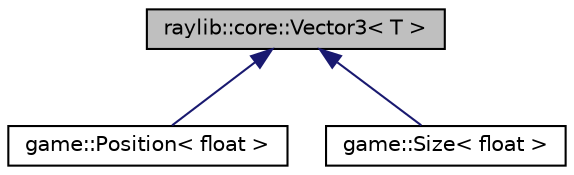 digraph "raylib::core::Vector3&lt; T &gt;"
{
 // LATEX_PDF_SIZE
  edge [fontname="Helvetica",fontsize="10",labelfontname="Helvetica",labelfontsize="10"];
  node [fontname="Helvetica",fontsize="10",shape=record];
  Node1 [label="raylib::core::Vector3\< T \>",height=0.2,width=0.4,color="black", fillcolor="grey75", style="filled", fontcolor="black",tooltip="The Vector3 struct (compatible with the raylib Vector3)"];
  Node1 -> Node2 [dir="back",color="midnightblue",fontsize="10",style="solid",fontname="Helvetica"];
  Node2 [label="game::Position\< float \>",height=0.2,width=0.4,color="black", fillcolor="white", style="filled",URL="$structgame_1_1_position.html",tooltip=" "];
  Node1 -> Node3 [dir="back",color="midnightblue",fontsize="10",style="solid",fontname="Helvetica"];
  Node3 [label="game::Size\< float \>",height=0.2,width=0.4,color="black", fillcolor="white", style="filled",URL="$structgame_1_1_size.html",tooltip=" "];
}
